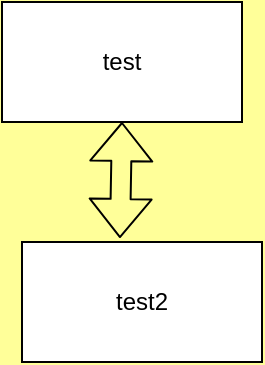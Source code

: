<mxfile version="14.7.0" type="github">
  <diagram id="iWidnzjzuuUGfuTEDN7k" name="Page-1">
    <mxGraphModel dx="1186" dy="771" grid="1" gridSize="10" guides="1" tooltips="1" connect="1" arrows="1" fold="1" page="1" pageScale="1" pageWidth="827" pageHeight="1169" background="#FFFF99" math="0" shadow="0">
      <root>
        <mxCell id="0" />
        <mxCell id="1" parent="0" />
        <mxCell id="11NtCzYhzEmpxX1tOsvI-1" value="test" style="rounded=0;whiteSpace=wrap;html=1;" vertex="1" parent="1">
          <mxGeometry x="70" y="40" width="120" height="60" as="geometry" />
        </mxCell>
        <mxCell id="11NtCzYhzEmpxX1tOsvI-4" value="test2" style="rounded=0;whiteSpace=wrap;html=1;" vertex="1" parent="1">
          <mxGeometry x="80" y="160" width="120" height="60" as="geometry" />
        </mxCell>
        <mxCell id="11NtCzYhzEmpxX1tOsvI-7" value="" style="shape=flexArrow;endArrow=classic;startArrow=classic;html=1;exitX=0.408;exitY=-0.033;exitDx=0;exitDy=0;exitPerimeter=0;entryX=0.5;entryY=1;entryDx=0;entryDy=0;" edge="1" parent="1" source="11NtCzYhzEmpxX1tOsvI-4" target="11NtCzYhzEmpxX1tOsvI-1">
          <mxGeometry width="100" height="100" relative="1" as="geometry">
            <mxPoint x="80" y="200" as="sourcePoint" />
            <mxPoint x="180" y="100" as="targetPoint" />
          </mxGeometry>
        </mxCell>
      </root>
    </mxGraphModel>
  </diagram>
</mxfile>
